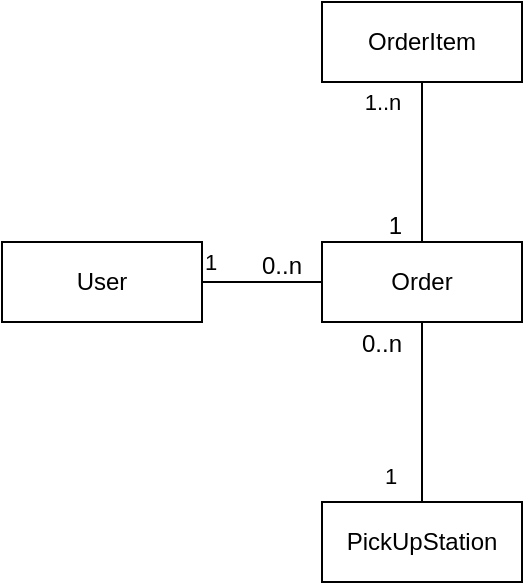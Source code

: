 <mxfile version="13.6.2" type="device"><diagram id="qtbKiczdhbKTiNbJVUiU" name="Page-1"><mxGraphModel dx="586" dy="1717" grid="1" gridSize="10" guides="1" tooltips="1" connect="1" arrows="1" fold="1" page="1" pageScale="1" pageWidth="827" pageHeight="1169" math="0" shadow="0"><root><mxCell id="0"/><mxCell id="1" parent="0"/><mxCell id="Yvq2sMF2L3FSRKu-FQyH-5" value="Order" style="whiteSpace=wrap;html=1;align=center;" vertex="1" parent="1"><mxGeometry x="170" y="390" width="100" height="40" as="geometry"/></mxCell><mxCell id="Yvq2sMF2L3FSRKu-FQyH-6" value="User" style="whiteSpace=wrap;html=1;align=center;" vertex="1" parent="1"><mxGeometry x="10" y="390" width="100" height="40" as="geometry"/></mxCell><mxCell id="Yvq2sMF2L3FSRKu-FQyH-7" value="OrderItem" style="whiteSpace=wrap;html=1;align=center;" vertex="1" parent="1"><mxGeometry x="170" y="270" width="100" height="40" as="geometry"/></mxCell><mxCell id="Yvq2sMF2L3FSRKu-FQyH-8" value="PickUpStation" style="whiteSpace=wrap;html=1;align=center;" vertex="1" parent="1"><mxGeometry x="170" y="520" width="100" height="40" as="geometry"/></mxCell><mxCell id="Yvq2sMF2L3FSRKu-FQyH-13" value="" style="endArrow=none;html=1;rounded=0;entryX=0.5;entryY=1;entryDx=0;entryDy=0;exitX=0.5;exitY=0;exitDx=0;exitDy=0;" edge="1" parent="1" source="Yvq2sMF2L3FSRKu-FQyH-8" target="Yvq2sMF2L3FSRKu-FQyH-5"><mxGeometry relative="1" as="geometry"><mxPoint x="210" y="540" as="sourcePoint"/><mxPoint x="340" y="520" as="targetPoint"/></mxGeometry></mxCell><mxCell id="Yvq2sMF2L3FSRKu-FQyH-14" value="0..n" style="resizable=0;html=1;align=right;verticalAlign=bottom;" connectable="0" vertex="1" parent="Yvq2sMF2L3FSRKu-FQyH-13"><mxGeometry x="1" relative="1" as="geometry"><mxPoint x="-9.8" y="19.55" as="offset"/></mxGeometry></mxCell><mxCell id="Yvq2sMF2L3FSRKu-FQyH-15" value="1" style="edgeLabel;html=1;align=center;verticalAlign=middle;resizable=0;points=[];" vertex="1" connectable="0" parent="Yvq2sMF2L3FSRKu-FQyH-13"><mxGeometry x="-0.701" y="-1" relative="1" as="geometry"><mxPoint x="-17.01" as="offset"/></mxGeometry></mxCell><mxCell id="Yvq2sMF2L3FSRKu-FQyH-16" value="" style="endArrow=none;html=1;rounded=0;entryX=0;entryY=0.5;entryDx=0;entryDy=0;exitX=1;exitY=0.5;exitDx=0;exitDy=0;" edge="1" parent="1" source="Yvq2sMF2L3FSRKu-FQyH-6" target="Yvq2sMF2L3FSRKu-FQyH-5"><mxGeometry relative="1" as="geometry"><mxPoint x="120" y="455" as="sourcePoint"/><mxPoint x="120" y="340" as="targetPoint"/></mxGeometry></mxCell><mxCell id="Yvq2sMF2L3FSRKu-FQyH-17" value="0..n" style="resizable=0;html=1;align=right;verticalAlign=bottom;" connectable="0" vertex="1" parent="Yvq2sMF2L3FSRKu-FQyH-16"><mxGeometry x="1" relative="1" as="geometry"><mxPoint x="-10.0" as="offset"/></mxGeometry></mxCell><mxCell id="Yvq2sMF2L3FSRKu-FQyH-18" value="1" style="edgeLabel;html=1;align=center;verticalAlign=middle;resizable=0;points=[];" vertex="1" connectable="0" parent="Yvq2sMF2L3FSRKu-FQyH-16"><mxGeometry x="-0.701" y="-1" relative="1" as="geometry"><mxPoint x="-5.0" y="-11" as="offset"/></mxGeometry></mxCell><mxCell id="Yvq2sMF2L3FSRKu-FQyH-20" value="" style="endArrow=none;html=1;rounded=0;entryX=0.5;entryY=0;entryDx=0;entryDy=0;exitX=0.5;exitY=1;exitDx=0;exitDy=0;" edge="1" parent="1" source="Yvq2sMF2L3FSRKu-FQyH-7" target="Yvq2sMF2L3FSRKu-FQyH-5"><mxGeometry relative="1" as="geometry"><mxPoint x="140" y="350" as="sourcePoint"/><mxPoint x="240" y="350" as="targetPoint"/></mxGeometry></mxCell><mxCell id="Yvq2sMF2L3FSRKu-FQyH-21" value="1" style="resizable=0;html=1;align=right;verticalAlign=bottom;" connectable="0" vertex="1" parent="Yvq2sMF2L3FSRKu-FQyH-20"><mxGeometry x="1" relative="1" as="geometry"><mxPoint x="-10.0" as="offset"/></mxGeometry></mxCell><mxCell id="Yvq2sMF2L3FSRKu-FQyH-22" value="1..n" style="edgeLabel;html=1;align=center;verticalAlign=middle;resizable=0;points=[];" vertex="1" connectable="0" parent="Yvq2sMF2L3FSRKu-FQyH-20"><mxGeometry x="-0.701" y="-1" relative="1" as="geometry"><mxPoint x="-19" y="-2" as="offset"/></mxGeometry></mxCell></root></mxGraphModel></diagram></mxfile>